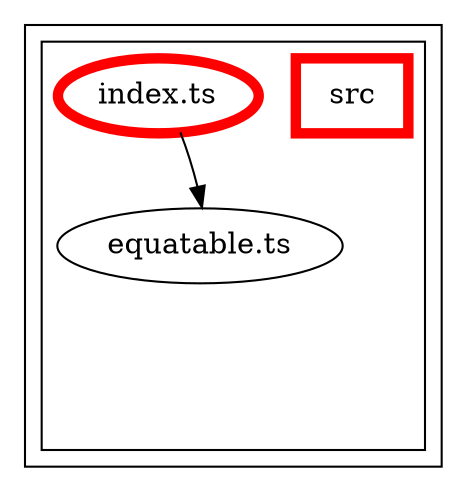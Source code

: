 digraph "dependency-graph-@siteimprove/alfa-equatable" {
  compound = true;
  "src/equatable.ts";
  subgraph "cluster_src" {
    color = "#000000";
    label = "";
    "exit_src" [
      style = "invis";
    ];
    subgraph "cluster_src" {
      color = "#000000";
      label = "";
      "name_src" [
        penwidth = 5;
        shape = "rectangle";
        color = "#ff0000";
        label = "src";
      ];
      "exit_src" [
        style = "invis";
      ];
      "src/index.ts" [
        label = "index.ts";
        color = "#ff0000";
        penwidth = 5;
      ];
      "src/equatable.ts" [
        label = "equatable.ts";
      ];
      "src/index.ts" -> "exit_src" [
        style = "invis";
      ];
      "src/equatable.ts" -> "exit_src" [
        style = "invis";
      ];
    }
    "exit_src" -> "exit_src" [
      style = "invis";
    ];
    "exit_src" -> "exit_src" [
      style = "invis";
    ];
  }
  "src/index.ts" -> "src/equatable.ts" [
    style = "invis";
  ];
  "src/index.ts" -> "src/equatable.ts" [
    style = "solid";
    color = "black";
  ];
}